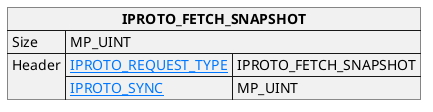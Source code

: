 @startuml

skinparam {
    HyperlinkColor #0077FF
    FontColor #313131
    BorderColor #313131
    BackgroundColor transparent
}

json "**IPROTO_FETCH_SNAPSHOT**" as fetch_snapshot_request {
    "Size": "MP_UINT",
    "Header": {
      "[[https://tarantool.io/en/doc/latest/reference/internals/iproto/keys IPROTO_REQUEST_TYPE]]": "IPROTO_FETCH_SNAPSHOT",
      "[[https://tarantool.io/en/doc/latest/reference/internals/iproto/keys IPROTO_SYNC]]": "MP_UINT"
    }
}

@enduml
